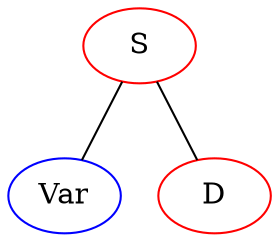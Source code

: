 graph {
  n0 [label="S"color="red"]
  n1 [label="Var"color="blue"]
  n2 [label="D"color="red"]
  { rank="same"; n1 n2 }
  n0 -- n1;
  n0 -- n2;
}
